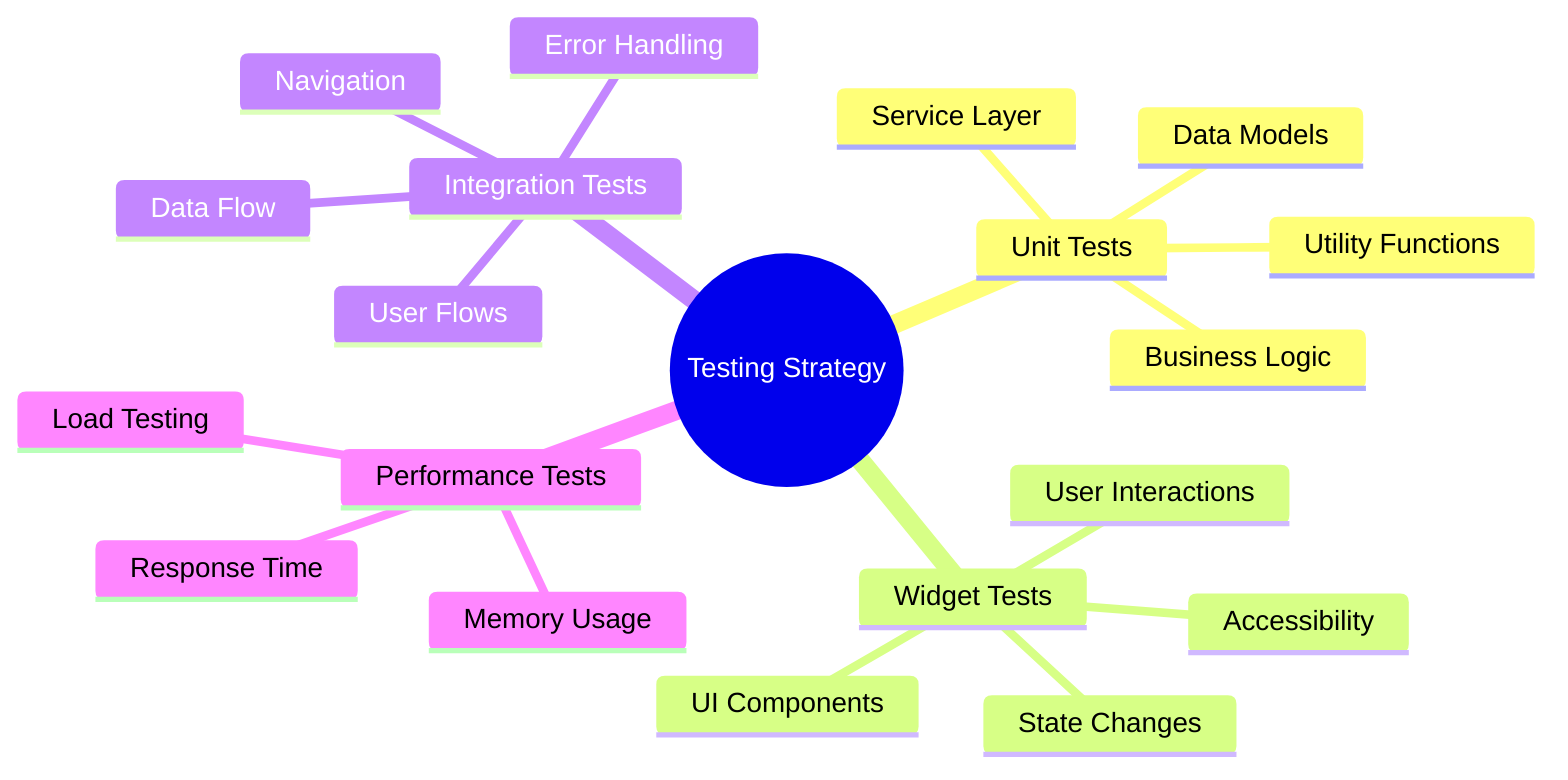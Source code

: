 mindmap
  root((Testing Strategy))
    Unit Tests
      Business Logic
      Service Layer
      Utility Functions
      Data Models
    Widget Tests
      UI Components
      User Interactions
      State Changes
      Accessibility
    Integration Tests
      User Flows
      Navigation
      Data Flow
      Error Handling
    Performance Tests
      Load Testing
      Memory Usage
      Response Time